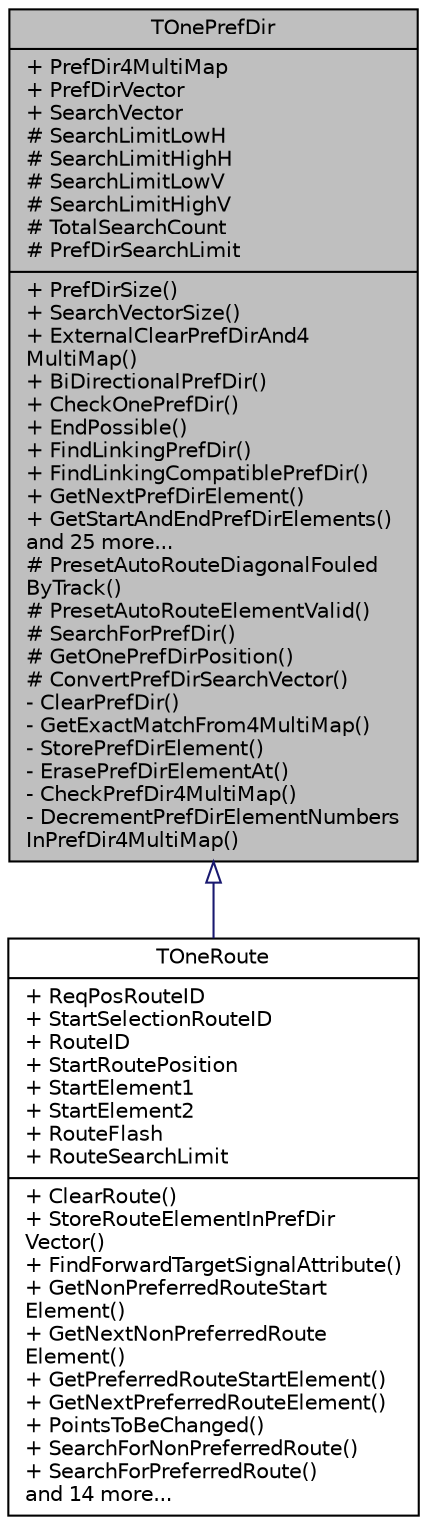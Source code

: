 digraph "TOnePrefDir"
{
 // INTERACTIVE_SVG=YES
 // LATEX_PDF_SIZE
  edge [fontname="Helvetica",fontsize="10",labelfontname="Helvetica",labelfontsize="10"];
  node [fontname="Helvetica",fontsize="10",shape=record];
  Node1 [label="{TOnePrefDir\n|+ PrefDir4MultiMap\l+ PrefDirVector\l+ SearchVector\l# SearchLimitLowH\l# SearchLimitHighH\l# SearchLimitLowV\l# SearchLimitHighV\l# TotalSearchCount\l# PrefDirSearchLimit\l|+ PrefDirSize()\l+ SearchVectorSize()\l+ ExternalClearPrefDirAnd4\lMultiMap()\l+ BiDirectionalPrefDir()\l+ CheckOnePrefDir()\l+ EndPossible()\l+ FindLinkingPrefDir()\l+ FindLinkingCompatiblePrefDir()\l+ GetNextPrefDirElement()\l+ GetStartAndEndPrefDirElements()\land 25 more...\l# PresetAutoRouteDiagonalFouled\lByTrack()\l# PresetAutoRouteElementValid()\l# SearchForPrefDir()\l# GetOnePrefDirPosition()\l# ConvertPrefDirSearchVector()\l- ClearPrefDir()\l- GetExactMatchFrom4MultiMap()\l- StorePrefDirElement()\l- ErasePrefDirElementAt()\l- CheckPrefDir4MultiMap()\l- DecrementPrefDirElementNumbers\lInPrefDir4MultiMap()\l}",height=0.2,width=0.4,color="black", fillcolor="grey75", style="filled", fontcolor="black",tooltip="The basic preferred direction class, consisting of any number of elements with preferred directions s..."];
  Node1 -> Node2 [dir="back",color="midnightblue",fontsize="10",style="solid",arrowtail="onormal",fontname="Helvetica"];
  Node2 [label="{TOneRoute\n|+ ReqPosRouteID\l+ StartSelectionRouteID\l+ RouteID\l+ StartRoutePosition\l+ StartElement1\l+ StartElement2\l+ RouteFlash\l+ RouteSearchLimit\l|+ ClearRoute()\l+ StoreRouteElementInPrefDir\lVector()\l+ FindForwardTargetSignalAttribute()\l+ GetNonPreferredRouteStart\lElement()\l+ GetNextNonPreferredRoute\lElement()\l+ GetPreferredRouteStartElement()\l+ GetNextPreferredRouteElement()\l+ PointsToBeChanged()\l+ SearchForNonPreferredRoute()\l+ SearchForPreferredRoute()\land 14 more...\l}",height=0.2,width=0.4,color="black", fillcolor="white", style="filled",URL="$class_t_one_route.html",tooltip="A descendent of TOnePrefDir used for routes. Used during contruction of a route (ConstructRoute) and ..."];
}
